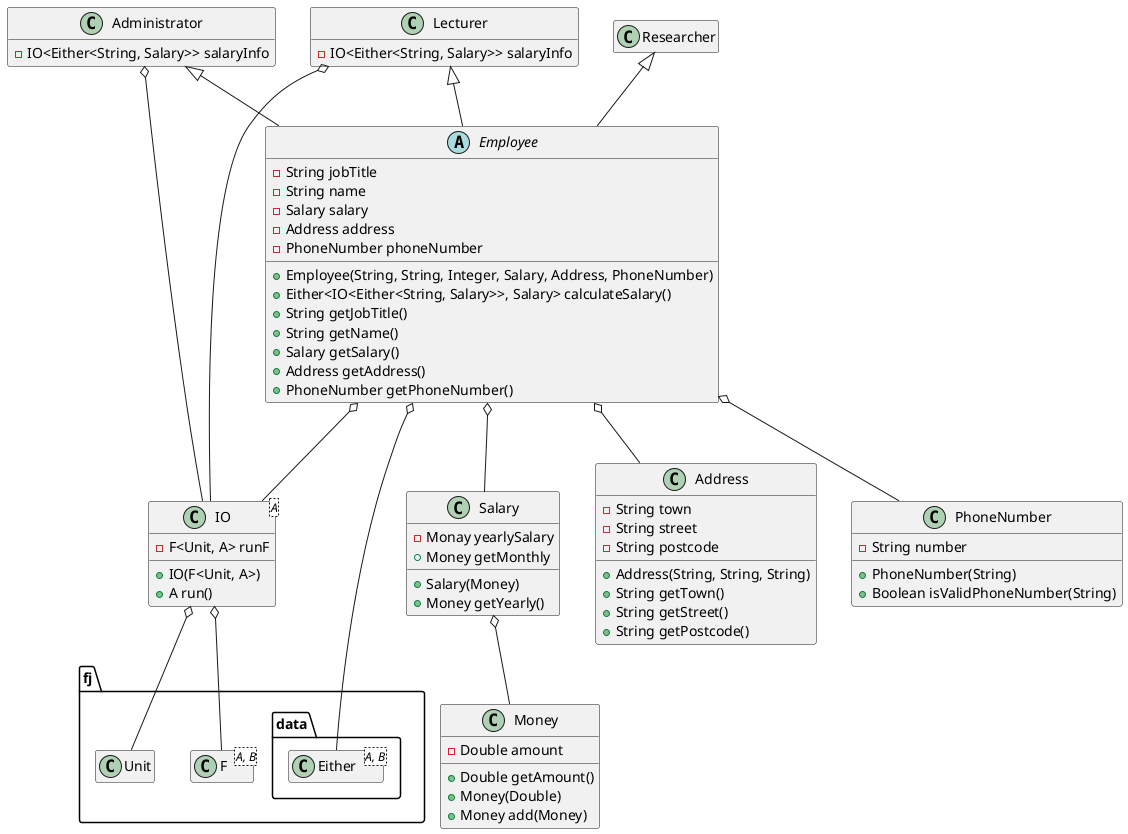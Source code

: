 @startuml

Employee o-- fj.data.Either
Employee o-- IO
Employee o-- Salary
Employee o-- Address
Employee o-- PhoneNumber

IO o-- fj.F
IO o-- fj.Unit

Salary o-- Money

Researcher <|-- Employee
Administrator <|-- Employee
Administrator o-- IO
Lecturer <|-- Employee
Lecturer o-- IO


namespace fj {

          class F<A, B> {
          }

          class Unit {
          }
}

namespace fj.data {

          class Either<A, B> {
          }

}

abstract class Employee {
      -String jobTitle
      -String name
      -Salary salary
      -Address address
      -PhoneNumber phoneNumber
      +Employee(String, String, Integer, Salary, Address, PhoneNumber)
      +Either<IO<Either<String, Salary>>, Salary> calculateSalary()
      +String getJobTitle()
      +String getName()
      +Salary getSalary()
      +Address getAddress()
      +PhoneNumber getPhoneNumber()
}

class Researcher {

}

class Administrator {
      -IO<Either<String, Salary>> salaryInfo
}

class Lecturer {
      -IO<Either<String, Salary>> salaryInfo
}

class IO<A> {
      -F<Unit, A> runF
      +IO(F<Unit, A>)
      +A run()
}

class Salary {
      -Monay yearlySalary
      +Salary(Money)
      +Money getYearly()
      +Money getMonthly
}

class Money {
      -Double amount
      +Double getAmount()
      +Money(Double)
      +Money add(Money)
}

class Address {
      -String town
      -String street
      -String postcode
      +Address(String, String, String)
      +String getTown()
      +String getStreet()
      +String getPostcode()
}

class PhoneNumber {
      -String number
      +PhoneNumber(String)
      +Boolean isValidPhoneNumber(String)
}


hide empty members
hide empty methods

@enduml